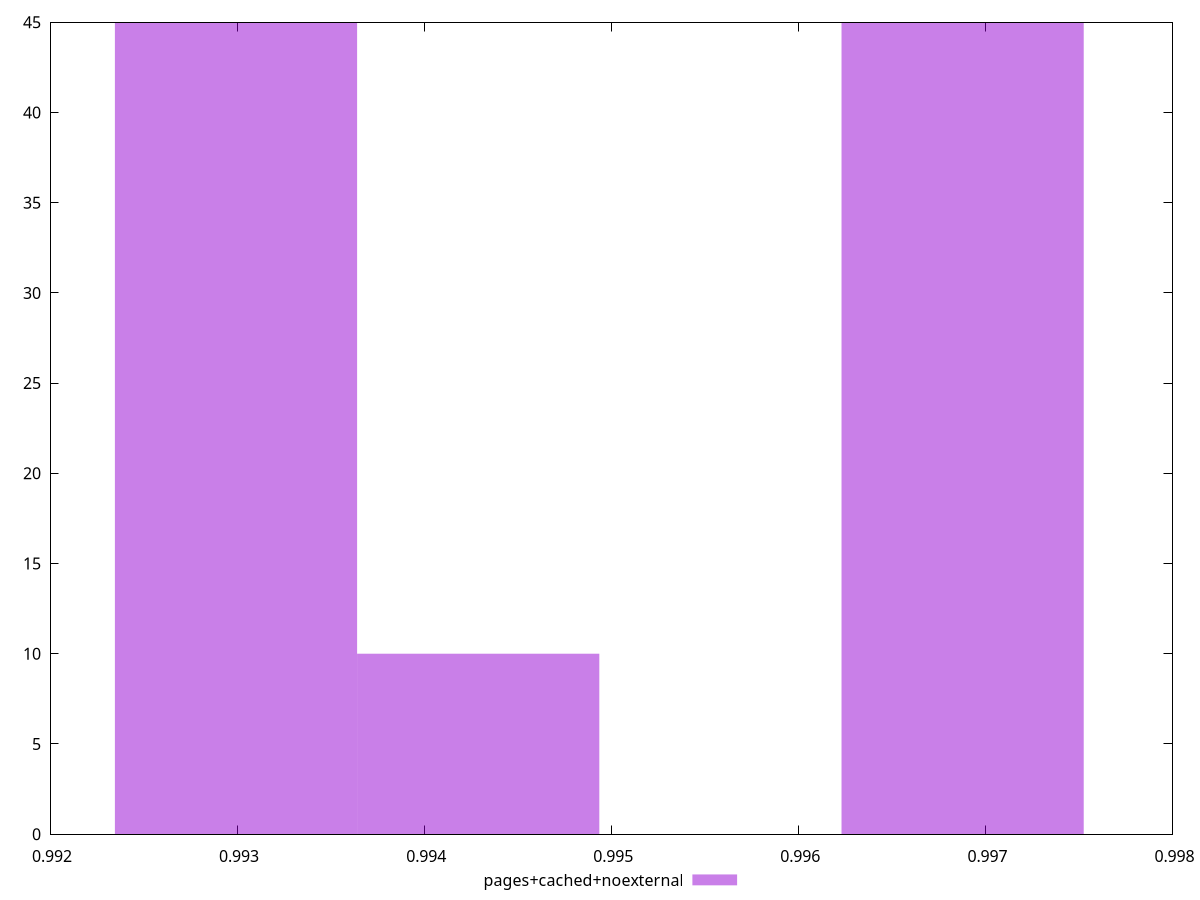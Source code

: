$_pagesCachedNoexternal <<EOF
0.9968781518956439 45
0.9929942110441025 45
0.9942888579946163 10
EOF
set key outside below
set terminal pngcairo
set output "report_00004_2020-11-02T20-21-41.718Z/first-cpu-idle/pages+cached+noexternal//hist.png"
set yrange [0:45]
set boxwidth 0.0012946469505138232
set style fill transparent solid 0.5 noborder
plot $_pagesCachedNoexternal title "pages+cached+noexternal" with boxes ,